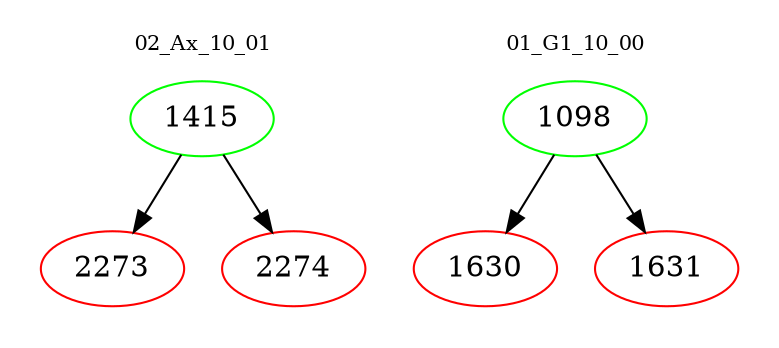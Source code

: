 digraph{
subgraph cluster_0 {
color = white
label = "02_Ax_10_01";
fontsize=10;
T0_1415 [label="1415", color="green"]
T0_1415 -> T0_2273 [color="black"]
T0_2273 [label="2273", color="red"]
T0_1415 -> T0_2274 [color="black"]
T0_2274 [label="2274", color="red"]
}
subgraph cluster_1 {
color = white
label = "01_G1_10_00";
fontsize=10;
T1_1098 [label="1098", color="green"]
T1_1098 -> T1_1630 [color="black"]
T1_1630 [label="1630", color="red"]
T1_1098 -> T1_1631 [color="black"]
T1_1631 [label="1631", color="red"]
}
}

